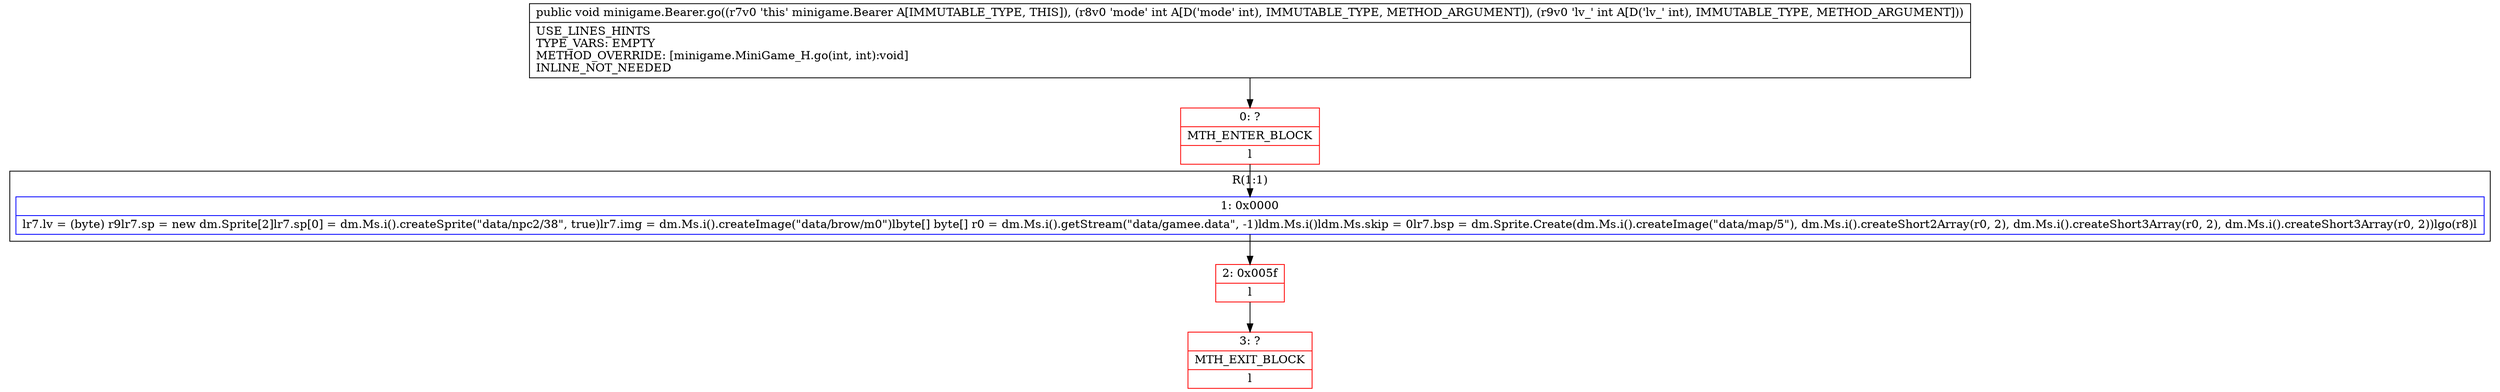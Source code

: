 digraph "CFG forminigame.Bearer.go(II)V" {
subgraph cluster_Region_254128036 {
label = "R(1:1)";
node [shape=record,color=blue];
Node_1 [shape=record,label="{1\:\ 0x0000|lr7.lv = (byte) r9lr7.sp = new dm.Sprite[2]lr7.sp[0] = dm.Ms.i().createSprite(\"data\/npc2\/38\", true)lr7.img = dm.Ms.i().createImage(\"data\/brow\/m0\")lbyte[] byte[] r0 = dm.Ms.i().getStream(\"data\/gamee.data\", \-1)ldm.Ms.i()ldm.Ms.skip = 0lr7.bsp = dm.Sprite.Create(dm.Ms.i().createImage(\"data\/map\/5\"), dm.Ms.i().createShort2Array(r0, 2), dm.Ms.i().createShort3Array(r0, 2), dm.Ms.i().createShort3Array(r0, 2))lgo(r8)l}"];
}
Node_0 [shape=record,color=red,label="{0\:\ ?|MTH_ENTER_BLOCK\l|l}"];
Node_2 [shape=record,color=red,label="{2\:\ 0x005f|l}"];
Node_3 [shape=record,color=red,label="{3\:\ ?|MTH_EXIT_BLOCK\l|l}"];
MethodNode[shape=record,label="{public void minigame.Bearer.go((r7v0 'this' minigame.Bearer A[IMMUTABLE_TYPE, THIS]), (r8v0 'mode' int A[D('mode' int), IMMUTABLE_TYPE, METHOD_ARGUMENT]), (r9v0 'lv_' int A[D('lv_' int), IMMUTABLE_TYPE, METHOD_ARGUMENT]))  | USE_LINES_HINTS\lTYPE_VARS: EMPTY\lMETHOD_OVERRIDE: [minigame.MiniGame_H.go(int, int):void]\lINLINE_NOT_NEEDED\l}"];
MethodNode -> Node_0;
Node_1 -> Node_2;
Node_0 -> Node_1;
Node_2 -> Node_3;
}

